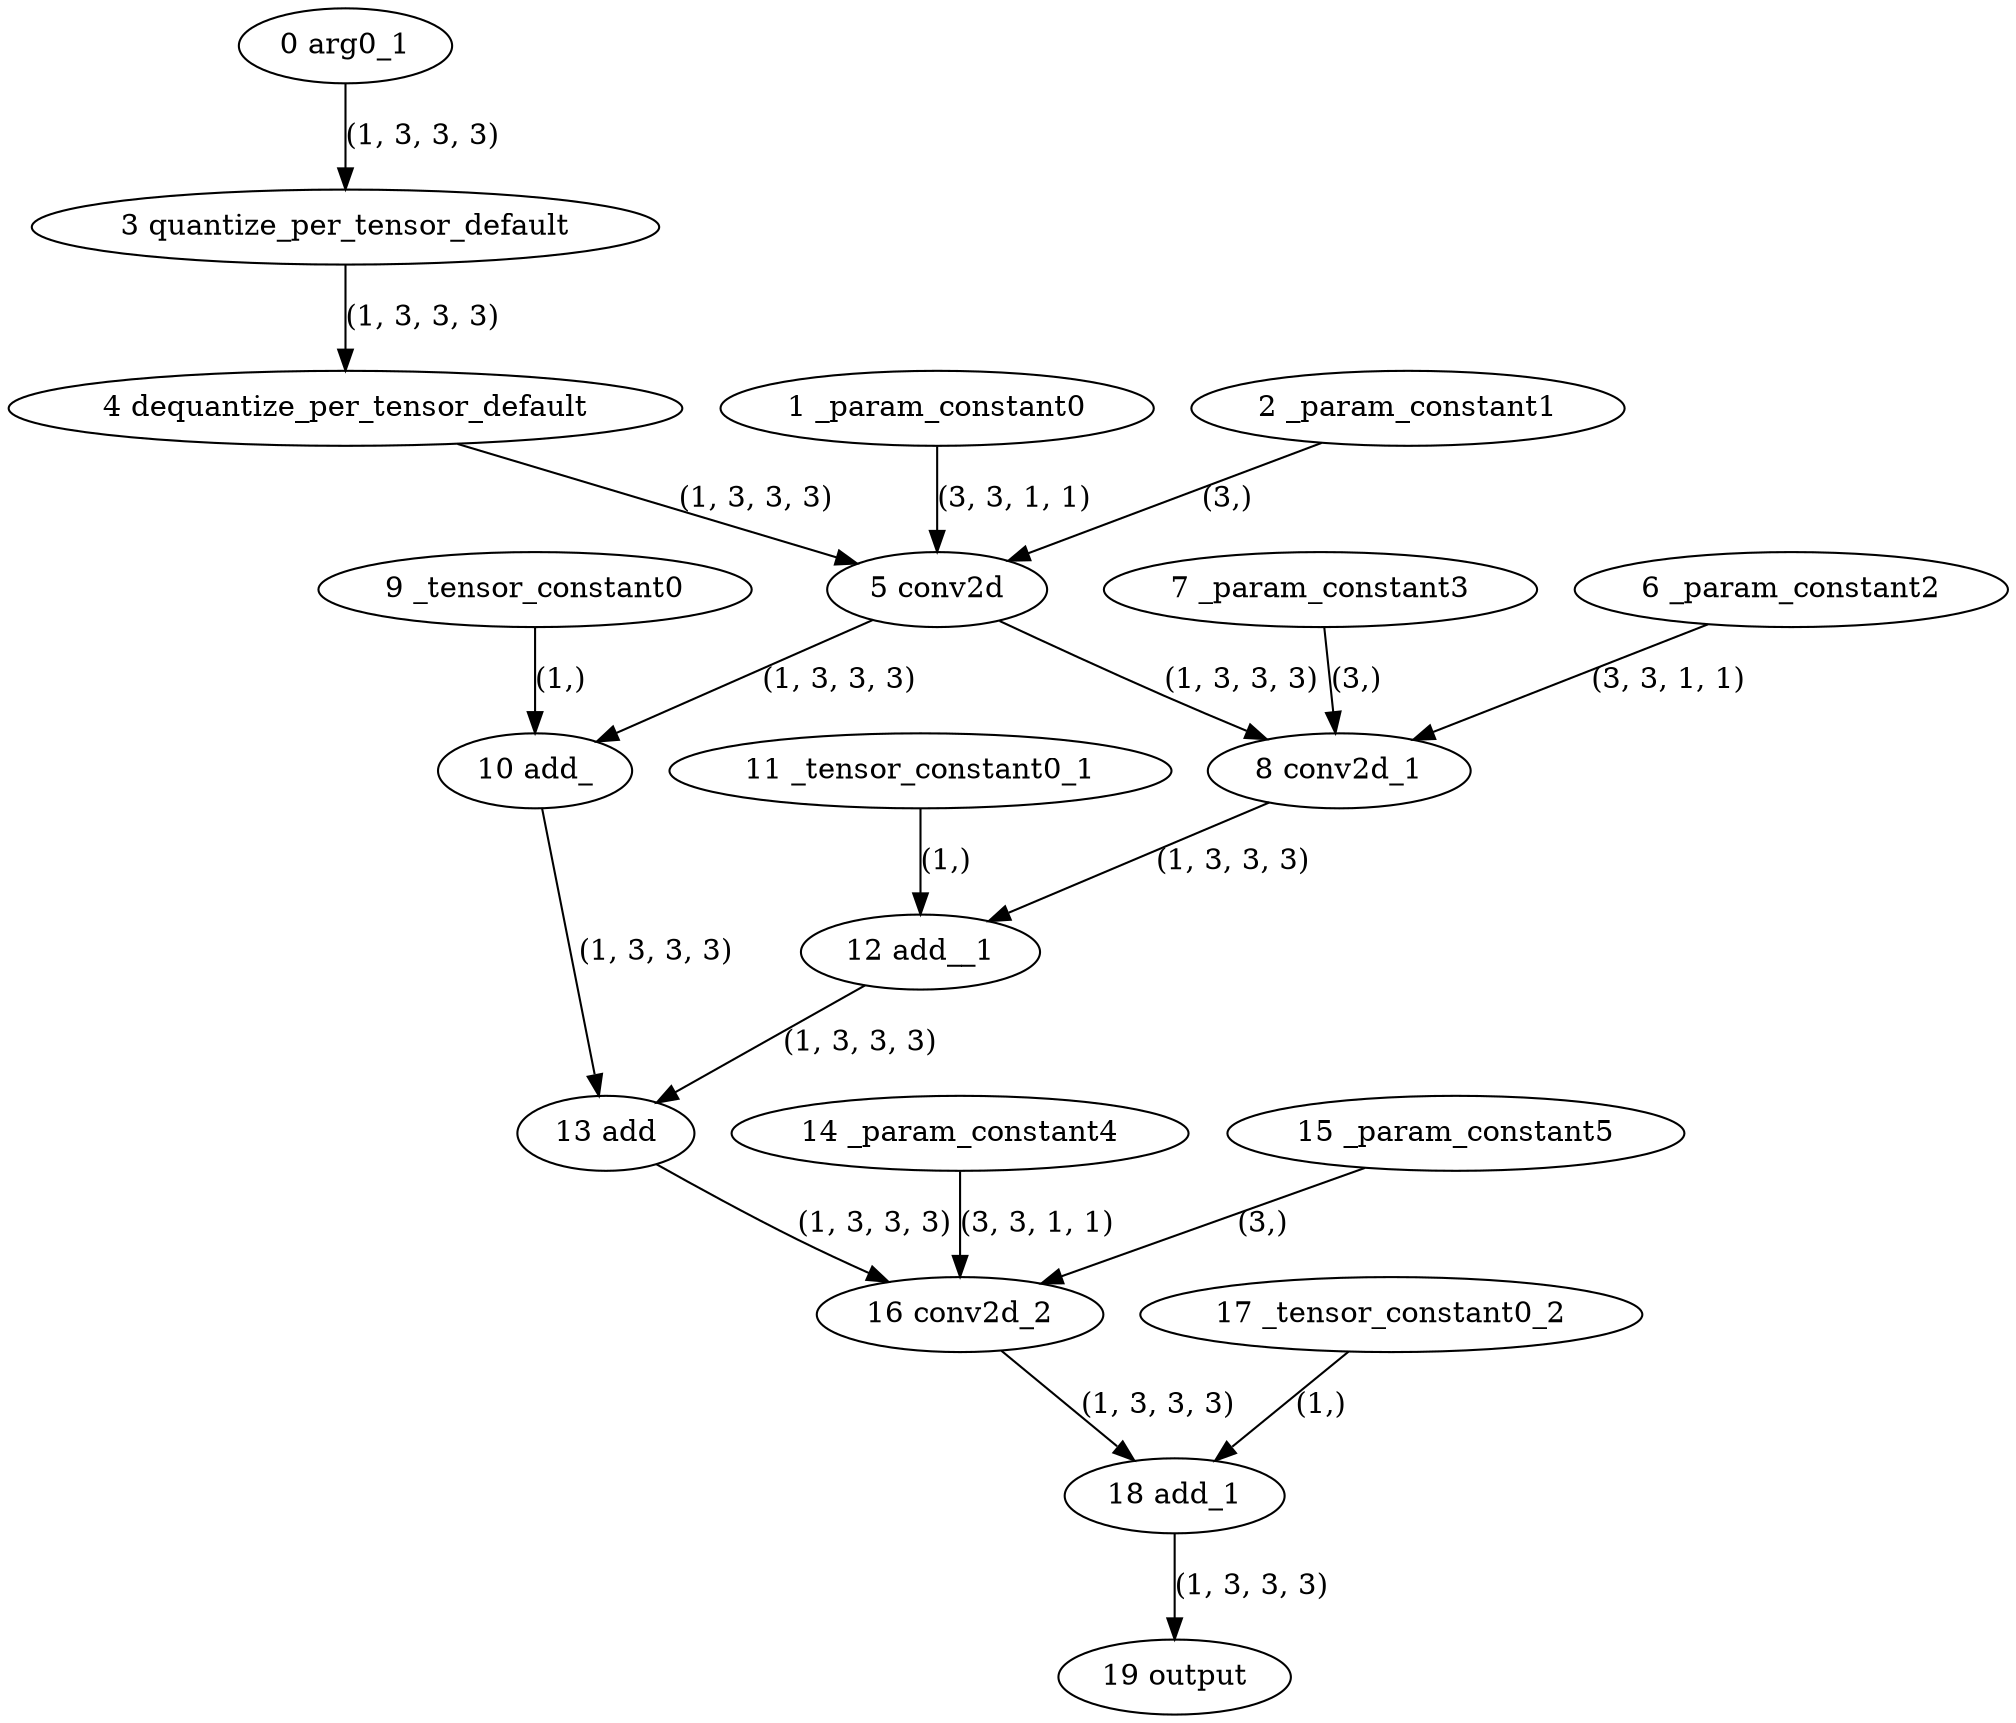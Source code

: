 strict digraph  {
"0 arg0_1" [id=0, type=input];
"1 _param_constant0" [id=1, type=get_attr];
"2 _param_constant1" [id=2, type=get_attr];
"3 quantize_per_tensor_default" [id=3, type=quantize_per_tensor];
"4 dequantize_per_tensor_default" [id=4, type=dequantize_per_tensor];
"5 conv2d" [id=5, type=conv2d];
"6 _param_constant2" [id=6, type=get_attr];
"7 _param_constant3" [id=7, type=get_attr];
"8 conv2d_1" [id=8, type=conv2d];
"9 _tensor_constant0" [id=9, type=get_attr];
"10 add_" [id=10, type=add_];
"11 _tensor_constant0_1" [id=11, type=get_attr];
"12 add__1" [id=12, type=add_];
"13 add" [id=13, type=add];
"14 _param_constant4" [id=14, type=get_attr];
"15 _param_constant5" [id=15, type=get_attr];
"16 conv2d_2" [id=16, type=conv2d];
"17 _tensor_constant0_2" [id=17, type=get_attr];
"18 add_1" [id=18, type=add];
"19 output" [id=19, type=output];
"0 arg0_1" -> "3 quantize_per_tensor_default"  [label="(1, 3, 3, 3)", style=solid];
"1 _param_constant0" -> "5 conv2d"  [label="(3, 3, 1, 1)", style=solid];
"2 _param_constant1" -> "5 conv2d"  [label="(3,)", style=solid];
"3 quantize_per_tensor_default" -> "4 dequantize_per_tensor_default"  [label="(1, 3, 3, 3)", style=solid];
"4 dequantize_per_tensor_default" -> "5 conv2d"  [label="(1, 3, 3, 3)", style=solid];
"5 conv2d" -> "8 conv2d_1"  [label="(1, 3, 3, 3)", style=solid];
"5 conv2d" -> "10 add_"  [label="(1, 3, 3, 3)", style=solid];
"6 _param_constant2" -> "8 conv2d_1"  [label="(3, 3, 1, 1)", style=solid];
"7 _param_constant3" -> "8 conv2d_1"  [label="(3,)", style=solid];
"8 conv2d_1" -> "12 add__1"  [label="(1, 3, 3, 3)", style=solid];
"9 _tensor_constant0" -> "10 add_"  [label="(1,)", style=solid];
"10 add_" -> "13 add"  [label="(1, 3, 3, 3)", style=solid];
"11 _tensor_constant0_1" -> "12 add__1"  [label="(1,)", style=solid];
"12 add__1" -> "13 add"  [label="(1, 3, 3, 3)", style=solid];
"13 add" -> "16 conv2d_2"  [label="(1, 3, 3, 3)", style=solid];
"14 _param_constant4" -> "16 conv2d_2"  [label="(3, 3, 1, 1)", style=solid];
"15 _param_constant5" -> "16 conv2d_2"  [label="(3,)", style=solid];
"16 conv2d_2" -> "18 add_1"  [label="(1, 3, 3, 3)", style=solid];
"17 _tensor_constant0_2" -> "18 add_1"  [label="(1,)", style=solid];
"18 add_1" -> "19 output"  [label="(1, 3, 3, 3)", style=solid];
}
